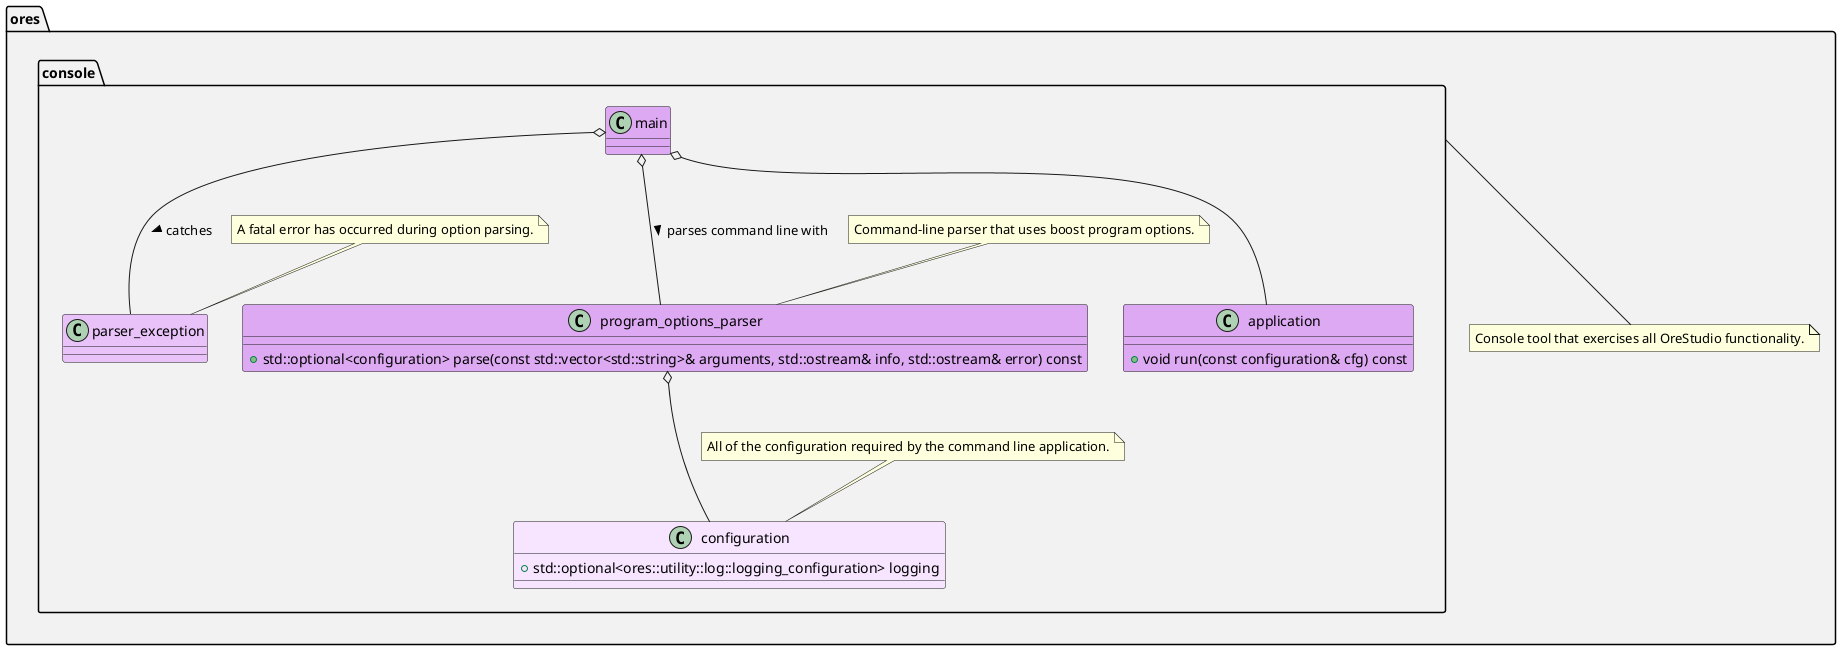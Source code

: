 ' -*- mode: plantuml; tab-width: 4; indent-tabs-mode: nil; c-basic-offset: 4 -*-
'
' Copyright (C) 2024 Marco Craveiro <marco.craveiro@gmail.com>
'
' This program is free software; you can redistribute it and/or modify it under
' the terms of the GNU General Public License as published by the Free Software
' Foundation; either version 3 of the License, or (at your option) any later
' version.
'
' This program is distributed in the hope that it will be useful, but WITHOUT
' ANY WARRANTY; without even the implied warranty of MERCHANTABILITY or FITNESS
' FOR A PARTICULAR PURPOSE. See the GNU General Public License for more details.
'
' You should have received a copy of the GNU General Public License along with
' GNU Emacs; see the file COPYING. If not, write to the Free Software
' Foundation, Inc., 51 Franklin Street, Fifth Floor, Boston, MA 02110-1301, USA.
@startuml

namespace ores #F2F2F2 {

    note "Console tool that exercises all OreStudio functionality." as N1
    console --- N1
    namespace console #F2F2F2 {

        class configuration #F7E5FF {
            +{field} std::optional<ores::utility::log::logging_configuration> logging
        }
        note top of configuration
            All of the configuration required by the command line application.
        end note

        class parser_exception #E8C2F8
        note top of parser_exception
            A fatal error has occurred during option parsing.
        end note

        class program_options_parser #DDA9F3 {
            +{method} std::optional<configuration> parse(const std::vector<std::string>& arguments, std::ostream& info, std::ostream& error) const
        }
        program_options_parser o--- configuration
        note top of program_options_parser
            Command-line parser that uses boost program options.
        end note

        class application #DDA9F3 {
            +{method} void run(const configuration& cfg) const
        }

        class main #DDA9F3
        main o--- parser_exception : > catches
        main o--- program_options_parser : parses command line with >
        main o--- application
    }
}

' Local Variables:
' compile-command: "java -Djava.awt.headless=true -DPLANTUML_SECURITY_PROFILE=UNSECURE -DPLANTUML_LIMIT_SIZE= -jar /usr/share/plantuml/plantuml.jar ores.console.plantuml"
' End:
@enduml
